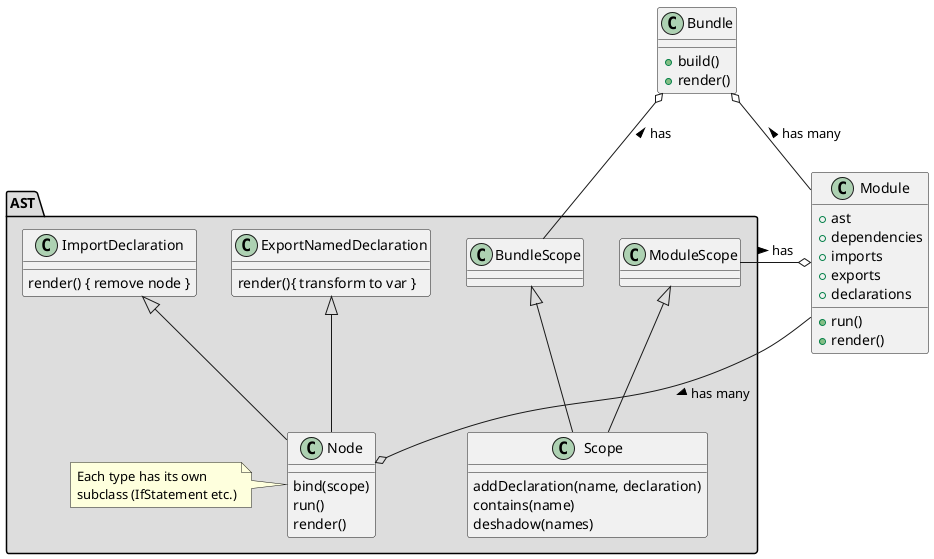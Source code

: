 @startuml

package "AST" #DDDDDD {
class Scope
Scope : addDeclaration(name, declaration)
Scope : contains(name)
Scope : deshadow(names)

ModuleScope <|-- Scope

BundleScope <|-- Scope

class Node
Node : bind(scope)
Node : run()
Node : render()

note left of Node
  Each type has its own
  subclass (IfStatement etc.)
end note

ExportNamedDeclaration <|-- Node
ExportNamedDeclaration : render(){ transform to var }

ImportDeclaration <|-- Node
ImportDeclaration : render() { remove node }

}

class Bundle {
    +build()
    +render()
}

class Module {
    + ast
    + dependencies
    + imports
    + exports
    + declarations

    + run()
    + render()
}


Bundle o-- BundleScope: < has
Module o-- ModuleScope: < has
Bundle o-- Module: < has many
Node o-- Module: < has many

@enduml